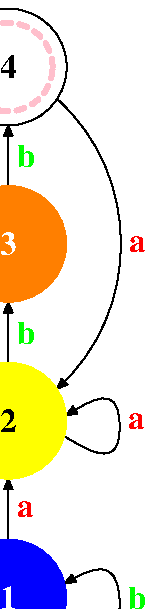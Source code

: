 input boxes
defaultfont:="ptmr8r";
warningcheck:=0;
beginfig(1)
defaultfont:="ptmb8r";
vardef labelarrow
 (suffix BoxA,BoxB) expr Line =
  drawarrow Line
  cutbefore bpath BoxA
  cutafter bpath BoxB;
  point (.5*length Line) of Line
enddef;
color yellow,orange;
yellow:=red+green;
orange:=red+(green/2);
boxjoin(a.n=b.s-(0,.3in));
defaultscale:=1.2;
circmargin:=4pt;
circleit.In("in");
circleit.One("1"); circleit.Two("2");
circleit.Three("3"); circleit.Four("4");
boxjoin(); circmargin:=16pt;circleit.X("");X.c=Four.c;
drawunboxed(One,Two,Three,Four,In,X);
drawarrow In.n--One.s;
label.rt("a",
  labelarrow(One,Two) One.c--Two.c)
  withcolor red;
label.rt("b",
  labelarrow(Two,Three) Two.c--Three.c)
  withcolor green;
label.rt("b",
  labelarrow(Three,Four) Three.c--Four.c)
  withcolor green;
label.rt("a",
  labelarrow(Four,Two) Four.c{dir335}..
  {dir205}Two.c)  withcolor red;
label.lft("a",
  labelarrow(Three,Two) Three.c{dir205}..
  {dir335}Two.c)  withcolor red;
label.lft("b",
  labelarrow(Four,One) Four.c{dir180}..
  tension2..One.c)   withcolor green;
label.rt("b",
  labelarrow(One,One) One.c{dir45}..One.c+(40,0)..
  {dir120}One.c)   withcolor green;
label.rt("a",
  labelarrow(Two,Two) Two.c{dir65}..Two.c+(40,0)..
  {dir100}Two.c)  withcolor red;
fill bpath One withcolor blue;
draw pic One withcolor white;
fill bpath Two withcolor yellow;
draw pic Two;
fill bpath Three withcolor orange;
draw pic Three withcolor white;
draw bpath Four ;
pickup pencircle scaled 2pt;
draw bpath X dashed evenly withcolor (1 , .75, .8);
endfig;
end;
